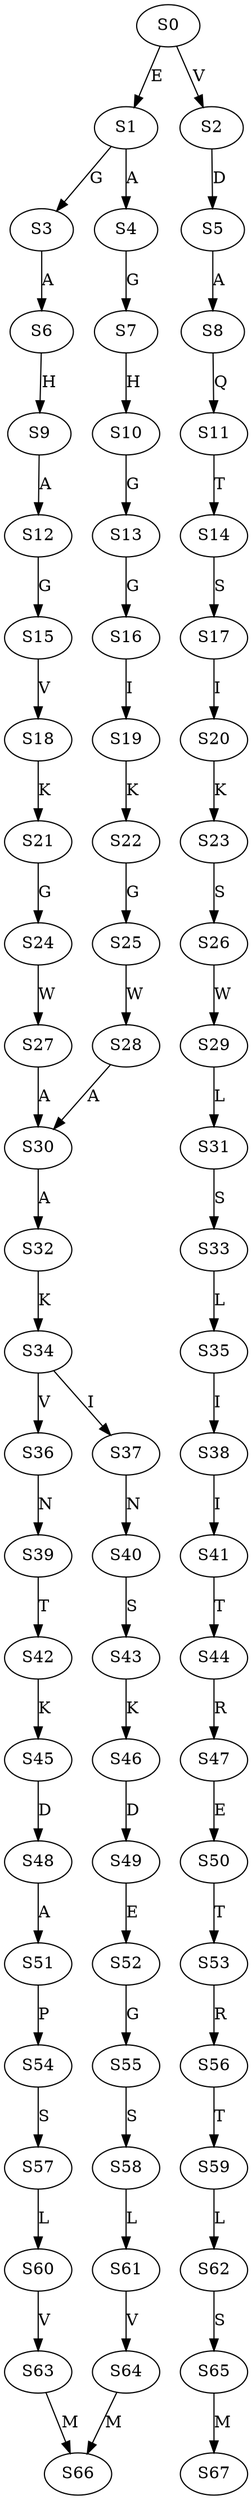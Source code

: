 strict digraph  {
	S0 -> S1 [ label = E ];
	S0 -> S2 [ label = V ];
	S1 -> S3 [ label = G ];
	S1 -> S4 [ label = A ];
	S2 -> S5 [ label = D ];
	S3 -> S6 [ label = A ];
	S4 -> S7 [ label = G ];
	S5 -> S8 [ label = A ];
	S6 -> S9 [ label = H ];
	S7 -> S10 [ label = H ];
	S8 -> S11 [ label = Q ];
	S9 -> S12 [ label = A ];
	S10 -> S13 [ label = G ];
	S11 -> S14 [ label = T ];
	S12 -> S15 [ label = G ];
	S13 -> S16 [ label = G ];
	S14 -> S17 [ label = S ];
	S15 -> S18 [ label = V ];
	S16 -> S19 [ label = I ];
	S17 -> S20 [ label = I ];
	S18 -> S21 [ label = K ];
	S19 -> S22 [ label = K ];
	S20 -> S23 [ label = K ];
	S21 -> S24 [ label = G ];
	S22 -> S25 [ label = G ];
	S23 -> S26 [ label = S ];
	S24 -> S27 [ label = W ];
	S25 -> S28 [ label = W ];
	S26 -> S29 [ label = W ];
	S27 -> S30 [ label = A ];
	S28 -> S30 [ label = A ];
	S29 -> S31 [ label = L ];
	S30 -> S32 [ label = A ];
	S31 -> S33 [ label = S ];
	S32 -> S34 [ label = K ];
	S33 -> S35 [ label = L ];
	S34 -> S36 [ label = V ];
	S34 -> S37 [ label = I ];
	S35 -> S38 [ label = I ];
	S36 -> S39 [ label = N ];
	S37 -> S40 [ label = N ];
	S38 -> S41 [ label = I ];
	S39 -> S42 [ label = T ];
	S40 -> S43 [ label = S ];
	S41 -> S44 [ label = T ];
	S42 -> S45 [ label = K ];
	S43 -> S46 [ label = K ];
	S44 -> S47 [ label = R ];
	S45 -> S48 [ label = D ];
	S46 -> S49 [ label = D ];
	S47 -> S50 [ label = E ];
	S48 -> S51 [ label = A ];
	S49 -> S52 [ label = E ];
	S50 -> S53 [ label = T ];
	S51 -> S54 [ label = P ];
	S52 -> S55 [ label = G ];
	S53 -> S56 [ label = R ];
	S54 -> S57 [ label = S ];
	S55 -> S58 [ label = S ];
	S56 -> S59 [ label = T ];
	S57 -> S60 [ label = L ];
	S58 -> S61 [ label = L ];
	S59 -> S62 [ label = L ];
	S60 -> S63 [ label = V ];
	S61 -> S64 [ label = V ];
	S62 -> S65 [ label = S ];
	S63 -> S66 [ label = M ];
	S64 -> S66 [ label = M ];
	S65 -> S67 [ label = M ];
}
